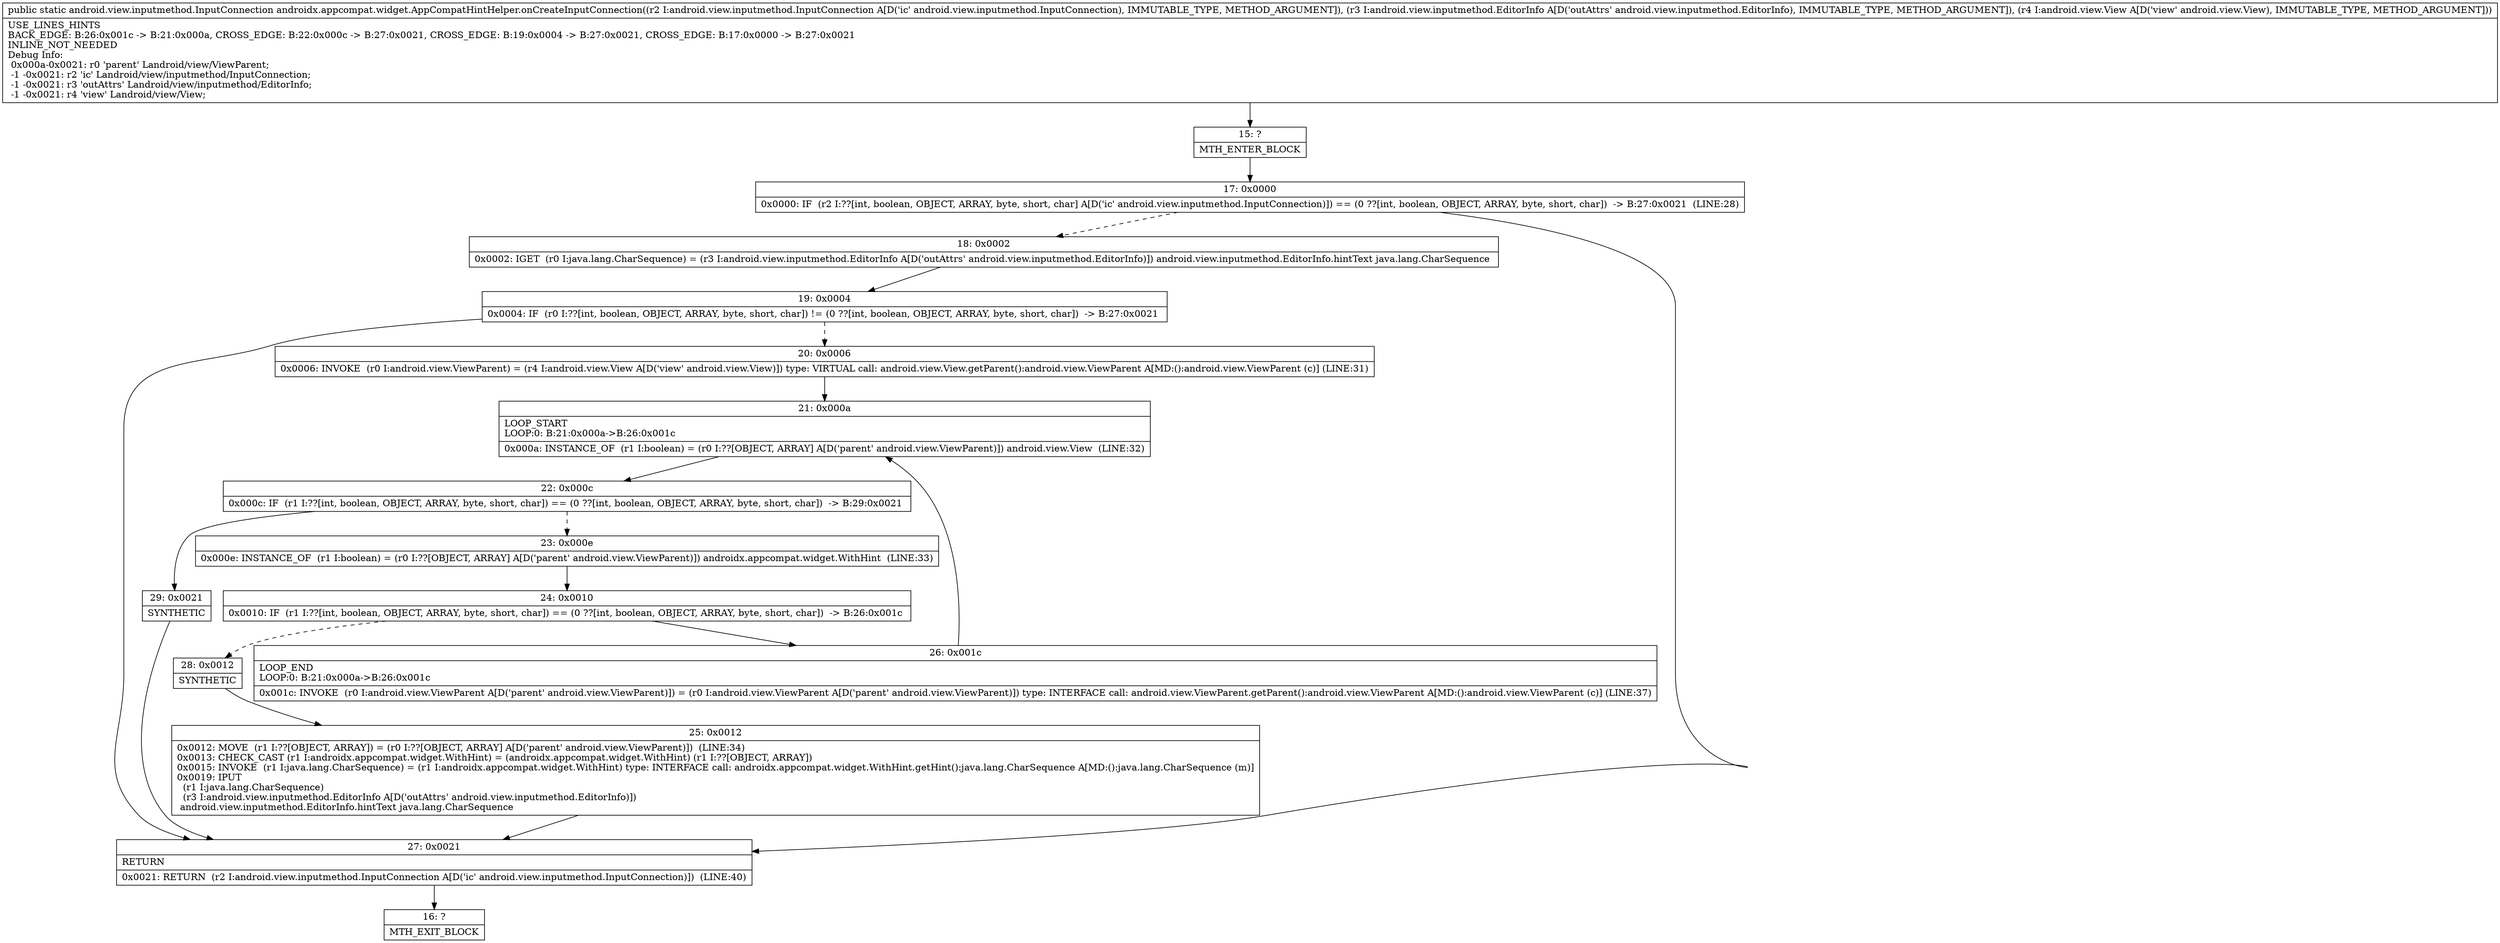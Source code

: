 digraph "CFG forandroidx.appcompat.widget.AppCompatHintHelper.onCreateInputConnection(Landroid\/view\/inputmethod\/InputConnection;Landroid\/view\/inputmethod\/EditorInfo;Landroid\/view\/View;)Landroid\/view\/inputmethod\/InputConnection;" {
Node_15 [shape=record,label="{15\:\ ?|MTH_ENTER_BLOCK\l}"];
Node_17 [shape=record,label="{17\:\ 0x0000|0x0000: IF  (r2 I:??[int, boolean, OBJECT, ARRAY, byte, short, char] A[D('ic' android.view.inputmethod.InputConnection)]) == (0 ??[int, boolean, OBJECT, ARRAY, byte, short, char])  \-\> B:27:0x0021  (LINE:28)\l}"];
Node_18 [shape=record,label="{18\:\ 0x0002|0x0002: IGET  (r0 I:java.lang.CharSequence) = (r3 I:android.view.inputmethod.EditorInfo A[D('outAttrs' android.view.inputmethod.EditorInfo)]) android.view.inputmethod.EditorInfo.hintText java.lang.CharSequence \l}"];
Node_19 [shape=record,label="{19\:\ 0x0004|0x0004: IF  (r0 I:??[int, boolean, OBJECT, ARRAY, byte, short, char]) != (0 ??[int, boolean, OBJECT, ARRAY, byte, short, char])  \-\> B:27:0x0021 \l}"];
Node_20 [shape=record,label="{20\:\ 0x0006|0x0006: INVOKE  (r0 I:android.view.ViewParent) = (r4 I:android.view.View A[D('view' android.view.View)]) type: VIRTUAL call: android.view.View.getParent():android.view.ViewParent A[MD:():android.view.ViewParent (c)] (LINE:31)\l}"];
Node_21 [shape=record,label="{21\:\ 0x000a|LOOP_START\lLOOP:0: B:21:0x000a\-\>B:26:0x001c\l|0x000a: INSTANCE_OF  (r1 I:boolean) = (r0 I:??[OBJECT, ARRAY] A[D('parent' android.view.ViewParent)]) android.view.View  (LINE:32)\l}"];
Node_22 [shape=record,label="{22\:\ 0x000c|0x000c: IF  (r1 I:??[int, boolean, OBJECT, ARRAY, byte, short, char]) == (0 ??[int, boolean, OBJECT, ARRAY, byte, short, char])  \-\> B:29:0x0021 \l}"];
Node_23 [shape=record,label="{23\:\ 0x000e|0x000e: INSTANCE_OF  (r1 I:boolean) = (r0 I:??[OBJECT, ARRAY] A[D('parent' android.view.ViewParent)]) androidx.appcompat.widget.WithHint  (LINE:33)\l}"];
Node_24 [shape=record,label="{24\:\ 0x0010|0x0010: IF  (r1 I:??[int, boolean, OBJECT, ARRAY, byte, short, char]) == (0 ??[int, boolean, OBJECT, ARRAY, byte, short, char])  \-\> B:26:0x001c \l}"];
Node_26 [shape=record,label="{26\:\ 0x001c|LOOP_END\lLOOP:0: B:21:0x000a\-\>B:26:0x001c\l|0x001c: INVOKE  (r0 I:android.view.ViewParent A[D('parent' android.view.ViewParent)]) = (r0 I:android.view.ViewParent A[D('parent' android.view.ViewParent)]) type: INTERFACE call: android.view.ViewParent.getParent():android.view.ViewParent A[MD:():android.view.ViewParent (c)] (LINE:37)\l}"];
Node_28 [shape=record,label="{28\:\ 0x0012|SYNTHETIC\l}"];
Node_25 [shape=record,label="{25\:\ 0x0012|0x0012: MOVE  (r1 I:??[OBJECT, ARRAY]) = (r0 I:??[OBJECT, ARRAY] A[D('parent' android.view.ViewParent)])  (LINE:34)\l0x0013: CHECK_CAST (r1 I:androidx.appcompat.widget.WithHint) = (androidx.appcompat.widget.WithHint) (r1 I:??[OBJECT, ARRAY]) \l0x0015: INVOKE  (r1 I:java.lang.CharSequence) = (r1 I:androidx.appcompat.widget.WithHint) type: INTERFACE call: androidx.appcompat.widget.WithHint.getHint():java.lang.CharSequence A[MD:():java.lang.CharSequence (m)]\l0x0019: IPUT  \l  (r1 I:java.lang.CharSequence)\l  (r3 I:android.view.inputmethod.EditorInfo A[D('outAttrs' android.view.inputmethod.EditorInfo)])\l android.view.inputmethod.EditorInfo.hintText java.lang.CharSequence \l}"];
Node_29 [shape=record,label="{29\:\ 0x0021|SYNTHETIC\l}"];
Node_27 [shape=record,label="{27\:\ 0x0021|RETURN\l|0x0021: RETURN  (r2 I:android.view.inputmethod.InputConnection A[D('ic' android.view.inputmethod.InputConnection)])  (LINE:40)\l}"];
Node_16 [shape=record,label="{16\:\ ?|MTH_EXIT_BLOCK\l}"];
MethodNode[shape=record,label="{public static android.view.inputmethod.InputConnection androidx.appcompat.widget.AppCompatHintHelper.onCreateInputConnection((r2 I:android.view.inputmethod.InputConnection A[D('ic' android.view.inputmethod.InputConnection), IMMUTABLE_TYPE, METHOD_ARGUMENT]), (r3 I:android.view.inputmethod.EditorInfo A[D('outAttrs' android.view.inputmethod.EditorInfo), IMMUTABLE_TYPE, METHOD_ARGUMENT]), (r4 I:android.view.View A[D('view' android.view.View), IMMUTABLE_TYPE, METHOD_ARGUMENT]))  | USE_LINES_HINTS\lBACK_EDGE: B:26:0x001c \-\> B:21:0x000a, CROSS_EDGE: B:22:0x000c \-\> B:27:0x0021, CROSS_EDGE: B:19:0x0004 \-\> B:27:0x0021, CROSS_EDGE: B:17:0x0000 \-\> B:27:0x0021\lINLINE_NOT_NEEDED\lDebug Info:\l  0x000a\-0x0021: r0 'parent' Landroid\/view\/ViewParent;\l  \-1 \-0x0021: r2 'ic' Landroid\/view\/inputmethod\/InputConnection;\l  \-1 \-0x0021: r3 'outAttrs' Landroid\/view\/inputmethod\/EditorInfo;\l  \-1 \-0x0021: r4 'view' Landroid\/view\/View;\l}"];
MethodNode -> Node_15;Node_15 -> Node_17;
Node_17 -> Node_18[style=dashed];
Node_17 -> Node_27;
Node_18 -> Node_19;
Node_19 -> Node_20[style=dashed];
Node_19 -> Node_27;
Node_20 -> Node_21;
Node_21 -> Node_22;
Node_22 -> Node_23[style=dashed];
Node_22 -> Node_29;
Node_23 -> Node_24;
Node_24 -> Node_26;
Node_24 -> Node_28[style=dashed];
Node_26 -> Node_21;
Node_28 -> Node_25;
Node_25 -> Node_27;
Node_29 -> Node_27;
Node_27 -> Node_16;
}

